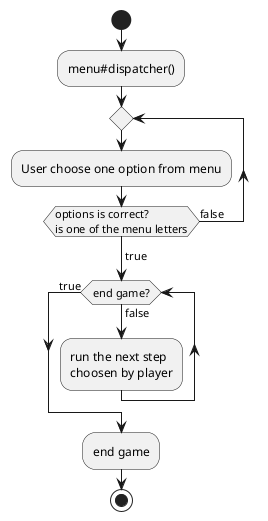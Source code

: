 'menu dispatcher flow
@startuml
'https://plantuml.com/activity-diagram-beta

start
:menu#dispatcher();
repeat
    :User choose one option from menu;
repeat while (options is correct?\nis one of the menu letters) is (false)
-> true;

while (end game?) is (false)
    :run the next step\nchoosen by player;
endwhile (true)
    :end game;

stop

@enduml

'choose TeamLeader flow
@startuml
'https://plantuml.com/activity-diagram-beta

start
:menu#dispatcher();
:User choose select TeamLeader;
:teamLeadersBuilder.getTeamLeaderList();
:menu#showTeamLeadersMenu(List<TeamLeader>);

repeat
    :User choose one option from menu;
repeat while (options is correct?\nis one of the menu letters/numbers) is (false)
-> true;

:teamLeaders.get(w-1)\nreturn TeamLeader object;
:player#setTeamLeader(TeamLeader);

stop

@enduml
